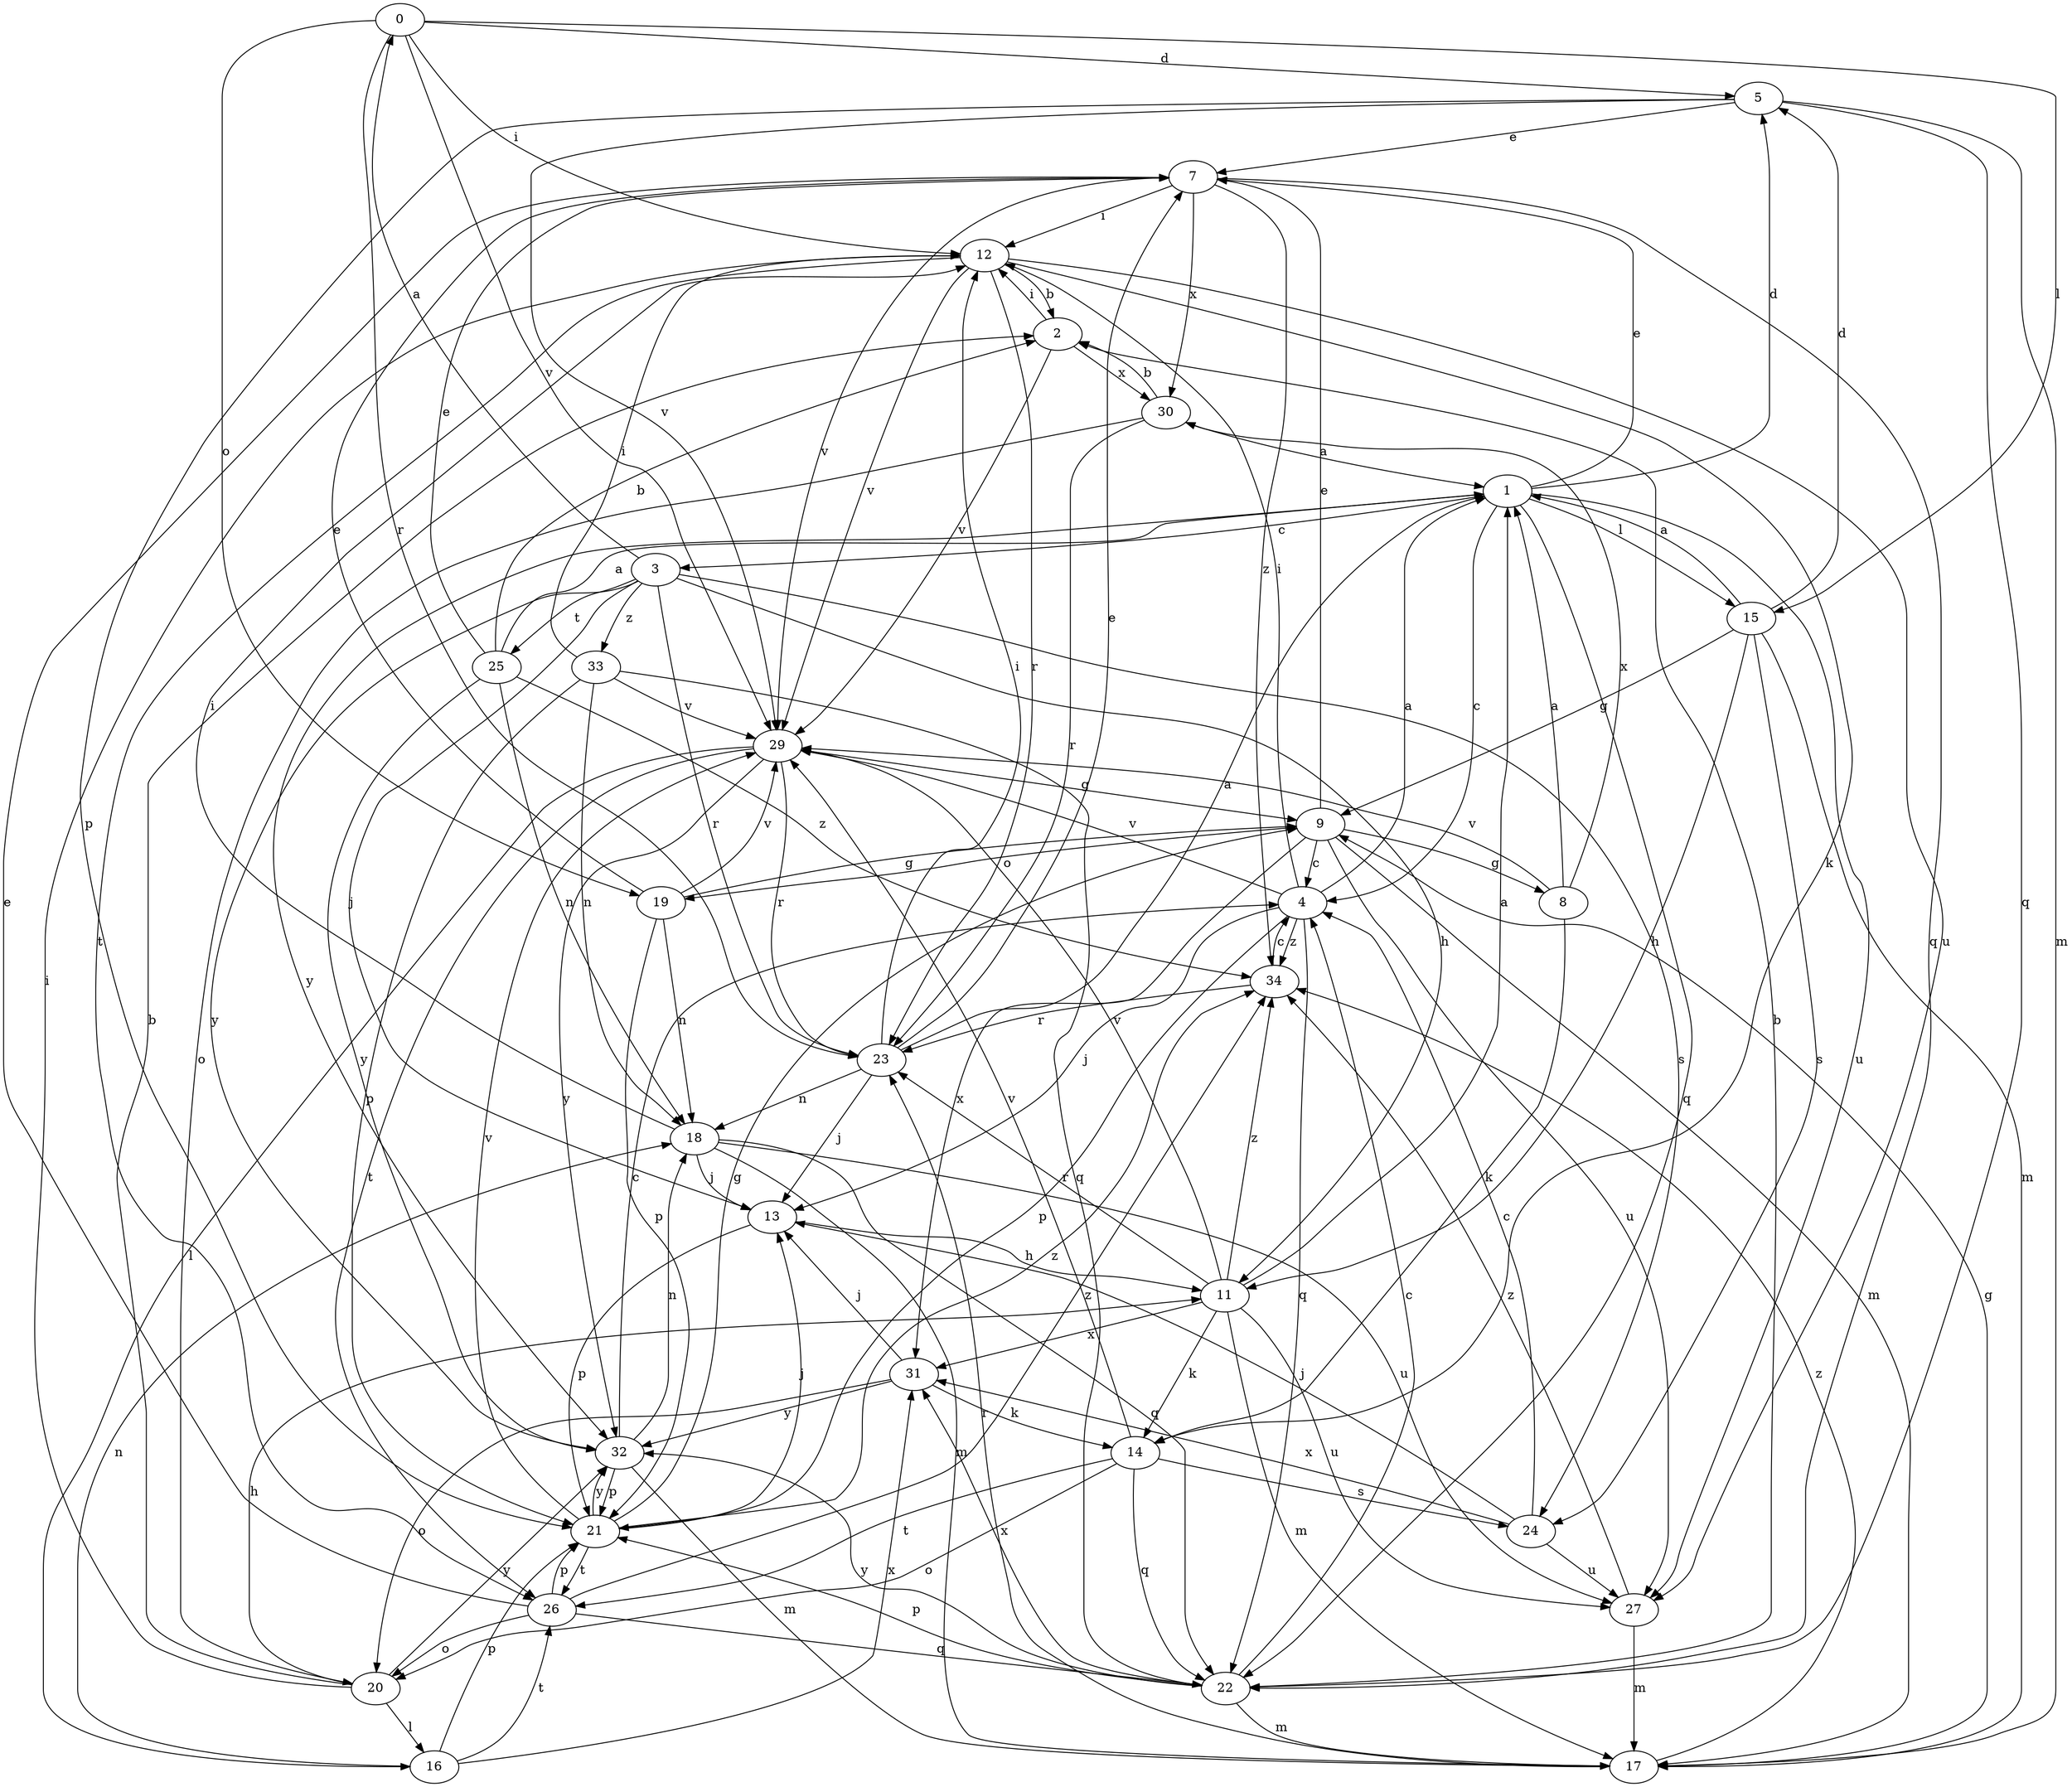 strict digraph  {
0;
1;
2;
3;
4;
5;
7;
8;
9;
11;
12;
13;
14;
15;
16;
17;
18;
19;
20;
21;
22;
23;
24;
25;
26;
27;
29;
30;
31;
32;
33;
34;
0 -> 5  [label=d];
0 -> 12  [label=i];
0 -> 15  [label=l];
0 -> 19  [label=o];
0 -> 23  [label=r];
0 -> 29  [label=v];
1 -> 3  [label=c];
1 -> 4  [label=c];
1 -> 5  [label=d];
1 -> 7  [label=e];
1 -> 15  [label=l];
1 -> 22  [label=q];
1 -> 27  [label=u];
1 -> 32  [label=y];
2 -> 12  [label=i];
2 -> 29  [label=v];
2 -> 30  [label=x];
3 -> 0  [label=a];
3 -> 11  [label=h];
3 -> 13  [label=j];
3 -> 23  [label=r];
3 -> 24  [label=s];
3 -> 25  [label=t];
3 -> 32  [label=y];
3 -> 33  [label=z];
4 -> 1  [label=a];
4 -> 12  [label=i];
4 -> 13  [label=j];
4 -> 21  [label=p];
4 -> 22  [label=q];
4 -> 29  [label=v];
4 -> 34  [label=z];
5 -> 7  [label=e];
5 -> 17  [label=m];
5 -> 21  [label=p];
5 -> 22  [label=q];
5 -> 29  [label=v];
7 -> 12  [label=i];
7 -> 22  [label=q];
7 -> 29  [label=v];
7 -> 30  [label=x];
7 -> 34  [label=z];
8 -> 1  [label=a];
8 -> 14  [label=k];
8 -> 29  [label=v];
8 -> 30  [label=x];
9 -> 4  [label=c];
9 -> 7  [label=e];
9 -> 8  [label=g];
9 -> 17  [label=m];
9 -> 19  [label=o];
9 -> 27  [label=u];
9 -> 31  [label=x];
11 -> 1  [label=a];
11 -> 14  [label=k];
11 -> 17  [label=m];
11 -> 23  [label=r];
11 -> 27  [label=u];
11 -> 29  [label=v];
11 -> 31  [label=x];
11 -> 34  [label=z];
12 -> 2  [label=b];
12 -> 14  [label=k];
12 -> 23  [label=r];
12 -> 26  [label=t];
12 -> 27  [label=u];
12 -> 29  [label=v];
13 -> 11  [label=h];
13 -> 21  [label=p];
14 -> 20  [label=o];
14 -> 22  [label=q];
14 -> 24  [label=s];
14 -> 26  [label=t];
14 -> 29  [label=v];
15 -> 1  [label=a];
15 -> 5  [label=d];
15 -> 9  [label=g];
15 -> 11  [label=h];
15 -> 17  [label=m];
15 -> 24  [label=s];
16 -> 18  [label=n];
16 -> 21  [label=p];
16 -> 26  [label=t];
16 -> 31  [label=x];
17 -> 9  [label=g];
17 -> 23  [label=r];
17 -> 34  [label=z];
18 -> 12  [label=i];
18 -> 13  [label=j];
18 -> 17  [label=m];
18 -> 22  [label=q];
18 -> 27  [label=u];
19 -> 7  [label=e];
19 -> 9  [label=g];
19 -> 18  [label=n];
19 -> 21  [label=p];
19 -> 29  [label=v];
20 -> 2  [label=b];
20 -> 11  [label=h];
20 -> 12  [label=i];
20 -> 16  [label=l];
20 -> 32  [label=y];
21 -> 9  [label=g];
21 -> 13  [label=j];
21 -> 26  [label=t];
21 -> 29  [label=v];
21 -> 32  [label=y];
21 -> 34  [label=z];
22 -> 2  [label=b];
22 -> 4  [label=c];
22 -> 17  [label=m];
22 -> 21  [label=p];
22 -> 31  [label=x];
22 -> 32  [label=y];
23 -> 1  [label=a];
23 -> 7  [label=e];
23 -> 12  [label=i];
23 -> 13  [label=j];
23 -> 18  [label=n];
24 -> 4  [label=c];
24 -> 13  [label=j];
24 -> 27  [label=u];
24 -> 31  [label=x];
25 -> 1  [label=a];
25 -> 2  [label=b];
25 -> 7  [label=e];
25 -> 18  [label=n];
25 -> 32  [label=y];
25 -> 34  [label=z];
26 -> 7  [label=e];
26 -> 20  [label=o];
26 -> 21  [label=p];
26 -> 22  [label=q];
26 -> 34  [label=z];
27 -> 17  [label=m];
27 -> 34  [label=z];
29 -> 9  [label=g];
29 -> 16  [label=l];
29 -> 23  [label=r];
29 -> 26  [label=t];
29 -> 32  [label=y];
30 -> 1  [label=a];
30 -> 2  [label=b];
30 -> 20  [label=o];
30 -> 23  [label=r];
31 -> 13  [label=j];
31 -> 14  [label=k];
31 -> 20  [label=o];
31 -> 32  [label=y];
32 -> 4  [label=c];
32 -> 17  [label=m];
32 -> 18  [label=n];
32 -> 21  [label=p];
33 -> 12  [label=i];
33 -> 18  [label=n];
33 -> 21  [label=p];
33 -> 22  [label=q];
33 -> 29  [label=v];
34 -> 4  [label=c];
34 -> 23  [label=r];
}
